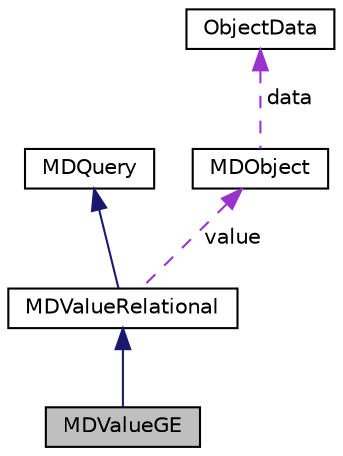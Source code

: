 digraph "MDValueGE"
{
  edge [fontname="Helvetica",fontsize="10",labelfontname="Helvetica",labelfontsize="10"];
  node [fontname="Helvetica",fontsize="10",shape=record];
  Node3 [label="MDValueGE",height=0.2,width=0.4,color="black", fillcolor="grey75", style="filled", fontcolor="black"];
  Node4 -> Node3 [dir="back",color="midnightblue",fontsize="10",style="solid",fontname="Helvetica"];
  Node4 [label="MDValueRelational",height=0.2,width=0.4,color="black", fillcolor="white", style="filled",URL="$classMDValueRelational.html"];
  Node5 -> Node4 [dir="back",color="midnightblue",fontsize="10",style="solid",fontname="Helvetica"];
  Node5 [label="MDQuery",height=0.2,width=0.4,color="black", fillcolor="white", style="filled",URL="$classMDQuery.html"];
  Node6 -> Node4 [dir="back",color="darkorchid3",fontsize="10",style="dashed",label=" value" ,fontname="Helvetica"];
  Node6 [label="MDObject",height=0.2,width=0.4,color="black", fillcolor="white", style="filled",URL="$classMDObject.html"];
  Node7 -> Node6 [dir="back",color="darkorchid3",fontsize="10",style="dashed",label=" data" ,fontname="Helvetica"];
  Node7 [label="ObjectData",height=0.2,width=0.4,color="black", fillcolor="white", style="filled",URL="$unionObjectData.html"];
}
